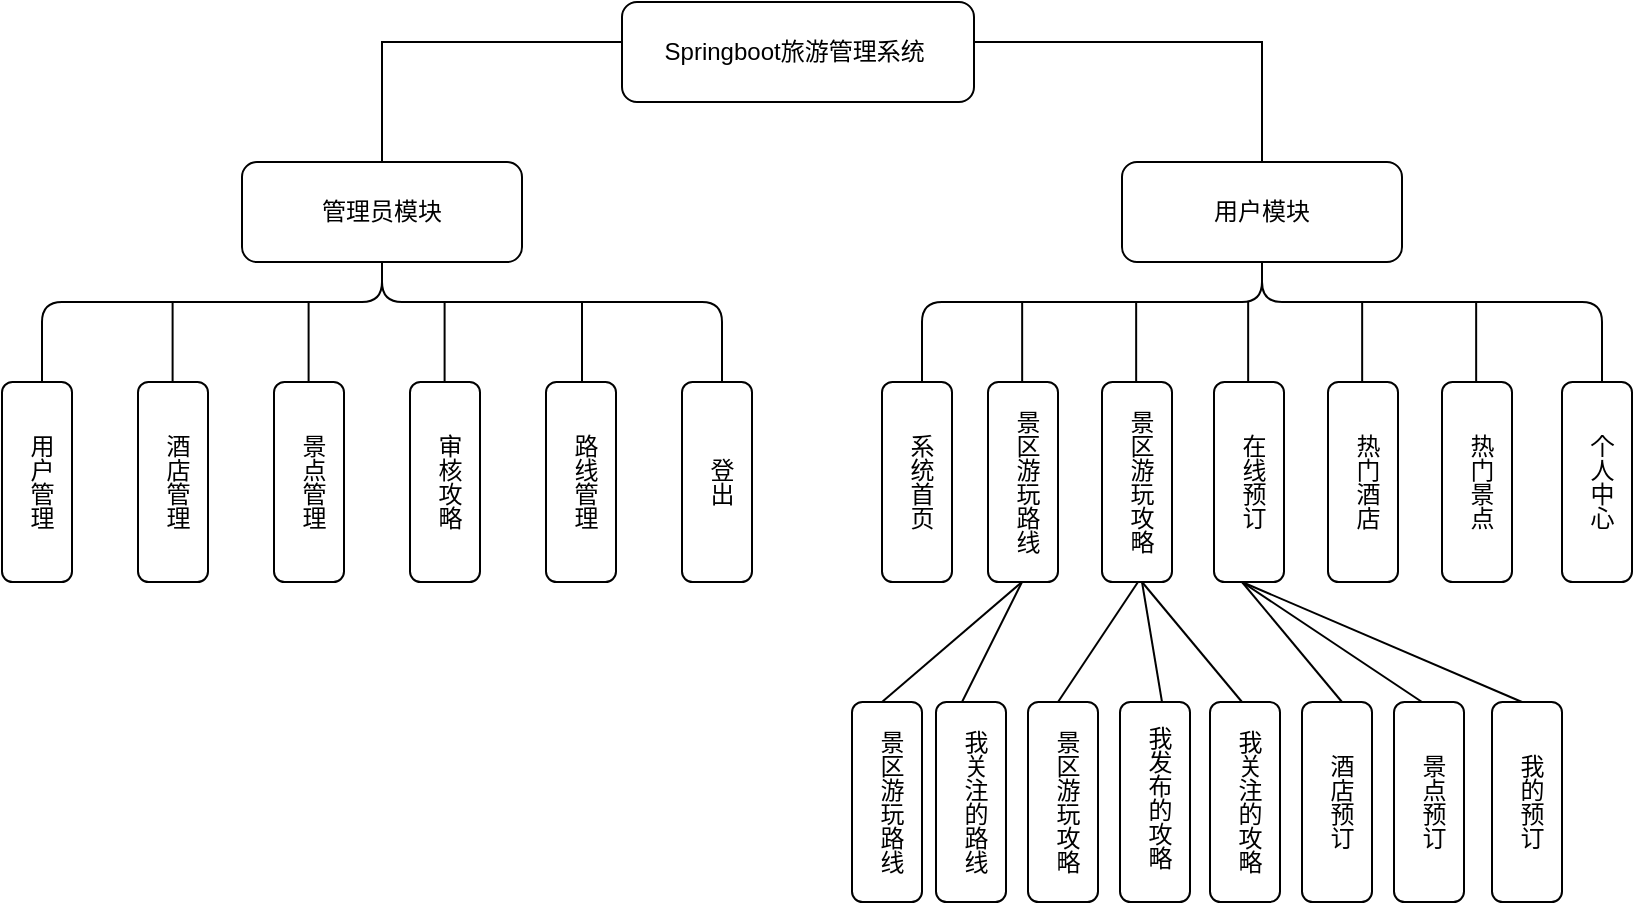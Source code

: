 <mxfile version="24.2.5" type="github">
  <diagram id="prtHgNgQTEPvFCAcTncT" name="Page-1">
    <mxGraphModel dx="617" dy="681" grid="1" gridSize="10" guides="1" tooltips="1" connect="1" arrows="1" fold="1" page="1" pageScale="1" pageWidth="827" pageHeight="1169" math="0" shadow="0">
      <root>
        <mxCell id="0" />
        <mxCell id="1" parent="0" />
        <mxCell id="Rg2QCjTxB51-4lgKOYer-8" value="Springboot旅游管理系统&amp;nbsp;" style="rounded=1;whiteSpace=wrap;html=1;movable=0;resizable=0;rotatable=0;deletable=0;editable=0;locked=1;connectable=0;" vertex="1" parent="1">
          <mxGeometry x="330" y="250" width="176" height="50" as="geometry" />
        </mxCell>
        <mxCell id="Rg2QCjTxB51-4lgKOYer-10" value="" style="shape=curlyBracket;whiteSpace=wrap;html=1;rounded=1;flipH=1;labelPosition=right;verticalLabelPosition=middle;align=left;verticalAlign=middle;direction=south;size=0.5;points=[[0,0.75,0,0,0],[0.1,0.5,0,0,0],[0.25,0.2,0,0,0],[0.25,1,0,0,0],[0.5,0,0,0,0],[0.5,1,0,0,0],[0.75,0.25,0,0,0],[0.75,1,0,0,0],[0.9,0.5,0,0,0],[1,0.75,0,0,0]];movable=0;resizable=0;rotatable=0;deletable=0;editable=0;locked=1;connectable=0;" vertex="1" parent="1">
          <mxGeometry x="40" y="360" width="340" height="80" as="geometry" />
        </mxCell>
        <mxCell id="Rg2QCjTxB51-4lgKOYer-12" value="" style="shape=partialRectangle;whiteSpace=wrap;html=1;bottom=0;right=0;fillColor=none;rounded=1;movable=0;resizable=0;rotatable=0;deletable=0;editable=0;locked=1;connectable=0;" vertex="1" parent="1">
          <mxGeometry x="210" y="270" width="120" height="60" as="geometry" />
        </mxCell>
        <mxCell id="Rg2QCjTxB51-4lgKOYer-14" value="" style="shape=partialRectangle;whiteSpace=wrap;html=1;top=0;left=0;fillColor=none;direction=west;flipH=1;rounded=1;movable=0;resizable=0;rotatable=0;deletable=0;editable=0;locked=1;connectable=0;" vertex="1" parent="1">
          <mxGeometry x="506" y="270" width="144" height="60" as="geometry" />
        </mxCell>
        <mxCell id="Rg2QCjTxB51-4lgKOYer-17" value="管理员模块" style="rounded=1;whiteSpace=wrap;html=1;movable=0;resizable=0;rotatable=0;deletable=0;editable=0;locked=1;connectable=0;" vertex="1" parent="1">
          <mxGeometry x="140" y="330" width="140" height="50" as="geometry" />
        </mxCell>
        <mxCell id="Rg2QCjTxB51-4lgKOYer-20" value="" style="shape=curlyBracket;whiteSpace=wrap;html=1;rounded=1;flipH=1;labelPosition=right;verticalLabelPosition=middle;align=left;verticalAlign=middle;direction=south;size=0.5;movable=0;resizable=0;rotatable=0;deletable=0;editable=0;locked=1;connectable=0;" vertex="1" parent="1">
          <mxGeometry x="480" y="360" width="340" height="80" as="geometry" />
        </mxCell>
        <mxCell id="Rg2QCjTxB51-4lgKOYer-18" value="用户模块" style="rounded=1;whiteSpace=wrap;html=1;movable=0;resizable=0;rotatable=0;deletable=0;editable=0;locked=1;connectable=0;" vertex="1" parent="1">
          <mxGeometry x="580" y="330" width="140" height="50" as="geometry" />
        </mxCell>
        <mxCell id="Rg2QCjTxB51-4lgKOYer-24" value="" style="endArrow=none;html=1;rounded=1;movable=1;resizable=1;rotatable=1;deletable=1;editable=1;locked=0;connectable=1;" edge="1" parent="1">
          <mxGeometry width="50" height="50" relative="1" as="geometry">
            <mxPoint x="310" y="440" as="sourcePoint" />
            <mxPoint x="310" y="400" as="targetPoint" />
          </mxGeometry>
        </mxCell>
        <mxCell id="Rg2QCjTxB51-4lgKOYer-25" value="用户管理" style="rounded=1;whiteSpace=wrap;html=1;textDirection=vertical-rl;movable=0;resizable=0;rotatable=0;deletable=0;editable=0;locked=1;connectable=0;" vertex="1" parent="1">
          <mxGeometry x="20" y="440" width="35" height="100" as="geometry" />
        </mxCell>
        <mxCell id="Rg2QCjTxB51-4lgKOYer-26" value="酒店管理" style="rounded=1;whiteSpace=wrap;html=1;textDirection=vertical-rl;movable=0;resizable=0;rotatable=0;deletable=0;editable=0;locked=1;connectable=0;" vertex="1" parent="1">
          <mxGeometry x="88" y="440" width="35" height="100" as="geometry" />
        </mxCell>
        <mxCell id="Rg2QCjTxB51-4lgKOYer-27" value="景点管理" style="rounded=1;whiteSpace=wrap;html=1;textDirection=vertical-rl;movable=0;resizable=0;rotatable=0;deletable=0;editable=0;locked=1;connectable=0;" vertex="1" parent="1">
          <mxGeometry x="156" y="440" width="35" height="100" as="geometry" />
        </mxCell>
        <mxCell id="Rg2QCjTxB51-4lgKOYer-28" value="审核攻略" style="rounded=1;whiteSpace=wrap;html=1;textDirection=vertical-rl;movable=0;resizable=0;rotatable=0;deletable=0;editable=0;locked=1;connectable=0;" vertex="1" parent="1">
          <mxGeometry x="224" y="440" width="35" height="100" as="geometry" />
        </mxCell>
        <mxCell id="Rg2QCjTxB51-4lgKOYer-29" value="路线管理" style="rounded=1;whiteSpace=wrap;html=1;textDirection=vertical-rl;movable=0;resizable=0;rotatable=0;deletable=0;editable=0;locked=1;connectable=0;" vertex="1" parent="1">
          <mxGeometry x="292" y="440" width="35" height="100" as="geometry" />
        </mxCell>
        <mxCell id="Rg2QCjTxB51-4lgKOYer-30" value="登出" style="rounded=1;whiteSpace=wrap;html=1;textDirection=vertical-rl;movable=0;resizable=0;rotatable=0;deletable=0;editable=0;locked=1;connectable=0;" vertex="1" parent="1">
          <mxGeometry x="360" y="440" width="35" height="100" as="geometry" />
        </mxCell>
        <mxCell id="Rg2QCjTxB51-4lgKOYer-32" value="" style="endArrow=none;html=1;rounded=1;movable=0;resizable=0;rotatable=0;deletable=0;editable=0;locked=1;connectable=0;" edge="1" parent="1">
          <mxGeometry width="50" height="50" relative="1" as="geometry">
            <mxPoint x="241.3" y="440" as="sourcePoint" />
            <mxPoint x="241.3" y="400" as="targetPoint" />
          </mxGeometry>
        </mxCell>
        <mxCell id="Rg2QCjTxB51-4lgKOYer-33" value="" style="endArrow=none;html=1;rounded=1;movable=0;resizable=0;rotatable=0;deletable=0;editable=0;locked=1;connectable=0;" edge="1" parent="1">
          <mxGeometry width="50" height="50" relative="1" as="geometry">
            <mxPoint x="173.3" y="440" as="sourcePoint" />
            <mxPoint x="173.3" y="400" as="targetPoint" />
          </mxGeometry>
        </mxCell>
        <mxCell id="Rg2QCjTxB51-4lgKOYer-34" value="" style="endArrow=none;html=1;rounded=1;movable=0;resizable=0;rotatable=0;deletable=0;editable=0;locked=1;connectable=0;" edge="1" parent="1">
          <mxGeometry width="50" height="50" relative="1" as="geometry">
            <mxPoint x="105.3" y="440" as="sourcePoint" />
            <mxPoint x="105.3" y="400" as="targetPoint" />
          </mxGeometry>
        </mxCell>
        <mxCell id="Rg2QCjTxB51-4lgKOYer-35" value="系统首页" style="rounded=1;whiteSpace=wrap;html=1;textDirection=vertical-rl;movable=1;resizable=1;rotatable=1;deletable=1;editable=1;locked=0;connectable=1;" vertex="1" parent="1">
          <mxGeometry x="460" y="440" width="35" height="100" as="geometry" />
        </mxCell>
        <mxCell id="Rg2QCjTxB51-4lgKOYer-37" value="热门酒店" style="rounded=1;whiteSpace=wrap;html=1;textDirection=vertical-rl;movable=0;resizable=0;rotatable=0;deletable=0;editable=0;locked=1;connectable=0;" vertex="1" parent="1">
          <mxGeometry x="683" y="440" width="35" height="100" as="geometry" />
        </mxCell>
        <mxCell id="Rg2QCjTxB51-4lgKOYer-38" value="热门景点" style="rounded=1;whiteSpace=wrap;html=1;textDirection=vertical-rl;movable=0;resizable=0;rotatable=0;deletable=0;editable=0;locked=1;connectable=0;" vertex="1" parent="1">
          <mxGeometry x="740" y="440" width="35" height="100" as="geometry" />
        </mxCell>
        <mxCell id="Rg2QCjTxB51-4lgKOYer-40" value="个人中心" style="rounded=1;whiteSpace=wrap;html=1;textDirection=vertical-rl;movable=0;resizable=0;rotatable=0;deletable=0;editable=0;locked=1;connectable=0;" vertex="1" parent="1">
          <mxGeometry x="800" y="440" width="35" height="100" as="geometry" />
        </mxCell>
        <mxCell id="Rg2QCjTxB51-4lgKOYer-41" value="景区游玩路线" style="rounded=1;whiteSpace=wrap;html=1;textDirection=vertical-rl;movable=0;resizable=0;rotatable=0;deletable=0;editable=0;locked=1;connectable=0;" vertex="1" parent="1">
          <mxGeometry x="513" y="440" width="35" height="100" as="geometry" />
        </mxCell>
        <mxCell id="Rg2QCjTxB51-4lgKOYer-43" value="景区游玩攻略" style="rounded=1;whiteSpace=wrap;html=1;textDirection=vertical-rl;movable=0;resizable=0;rotatable=0;deletable=0;editable=0;locked=1;connectable=0;" vertex="1" parent="1">
          <mxGeometry x="570" y="440" width="35" height="100" as="geometry" />
        </mxCell>
        <mxCell id="Rg2QCjTxB51-4lgKOYer-44" value="在线预订" style="rounded=1;whiteSpace=wrap;html=1;textDirection=vertical-rl;movable=0;resizable=0;rotatable=0;deletable=0;editable=0;locked=1;connectable=0;" vertex="1" parent="1">
          <mxGeometry x="626" y="440" width="35" height="100" as="geometry" />
        </mxCell>
        <mxCell id="Rg2QCjTxB51-4lgKOYer-45" value="" style="endArrow=none;html=1;rounded=1;movable=1;resizable=1;rotatable=1;deletable=1;editable=1;locked=0;connectable=1;" edge="1" parent="1">
          <mxGeometry width="50" height="50" relative="1" as="geometry">
            <mxPoint x="530.08" y="440" as="sourcePoint" />
            <mxPoint x="530.08" y="400" as="targetPoint" />
          </mxGeometry>
        </mxCell>
        <mxCell id="Rg2QCjTxB51-4lgKOYer-46" value="" style="endArrow=none;html=1;rounded=1;movable=1;resizable=1;rotatable=1;deletable=1;editable=1;locked=0;connectable=1;" edge="1" parent="1">
          <mxGeometry width="50" height="50" relative="1" as="geometry">
            <mxPoint x="587.08" y="440" as="sourcePoint" />
            <mxPoint x="587.08" y="400" as="targetPoint" />
          </mxGeometry>
        </mxCell>
        <mxCell id="Rg2QCjTxB51-4lgKOYer-47" value="" style="endArrow=none;html=1;rounded=1;movable=1;resizable=1;rotatable=1;deletable=1;editable=1;locked=0;connectable=1;" edge="1" parent="1">
          <mxGeometry width="50" height="50" relative="1" as="geometry">
            <mxPoint x="643.08" y="440" as="sourcePoint" />
            <mxPoint x="643.08" y="400" as="targetPoint" />
          </mxGeometry>
        </mxCell>
        <mxCell id="Rg2QCjTxB51-4lgKOYer-48" value="" style="endArrow=none;html=1;rounded=1;movable=1;resizable=1;rotatable=1;deletable=1;editable=1;locked=0;connectable=1;" edge="1" parent="1">
          <mxGeometry width="50" height="50" relative="1" as="geometry">
            <mxPoint x="700.08" y="440" as="sourcePoint" />
            <mxPoint x="700.08" y="400" as="targetPoint" />
          </mxGeometry>
        </mxCell>
        <mxCell id="Rg2QCjTxB51-4lgKOYer-49" value="" style="endArrow=none;html=1;rounded=1;movable=1;resizable=1;rotatable=1;deletable=1;editable=1;locked=0;connectable=1;" edge="1" parent="1">
          <mxGeometry width="50" height="50" relative="1" as="geometry">
            <mxPoint x="757.08" y="440" as="sourcePoint" />
            <mxPoint x="757.08" y="400" as="targetPoint" />
          </mxGeometry>
        </mxCell>
        <mxCell id="Rg2QCjTxB51-4lgKOYer-50" value="景区游玩路线" style="rounded=1;whiteSpace=wrap;html=1;textDirection=vertical-rl;movable=0;resizable=0;rotatable=0;deletable=0;editable=0;locked=1;connectable=0;" vertex="1" parent="1">
          <mxGeometry x="445" y="600" width="35" height="100" as="geometry" />
        </mxCell>
        <mxCell id="Rg2QCjTxB51-4lgKOYer-51" value="我关注的路线" style="rounded=1;whiteSpace=wrap;html=1;textDirection=vertical-rl;movable=0;resizable=0;rotatable=0;deletable=0;editable=0;locked=1;connectable=0;" vertex="1" parent="1">
          <mxGeometry x="487" y="600" width="35" height="100" as="geometry" />
        </mxCell>
        <mxCell id="Rg2QCjTxB51-4lgKOYer-52" value="景区游玩攻略" style="rounded=1;whiteSpace=wrap;html=1;textDirection=vertical-rl;movable=0;resizable=0;rotatable=0;deletable=0;editable=0;locked=1;connectable=0;" vertex="1" parent="1">
          <mxGeometry x="533" y="600" width="35" height="100" as="geometry" />
        </mxCell>
        <mxCell id="Rg2QCjTxB51-4lgKOYer-53" value="我发布的攻略&amp;nbsp;" style="rounded=1;whiteSpace=wrap;html=1;textDirection=vertical-rl;movable=0;resizable=0;rotatable=0;deletable=0;editable=0;locked=1;connectable=0;" vertex="1" parent="1">
          <mxGeometry x="579" y="600" width="35" height="100" as="geometry" />
        </mxCell>
        <mxCell id="Rg2QCjTxB51-4lgKOYer-54" value="我关注的攻略" style="rounded=1;whiteSpace=wrap;html=1;textDirection=vertical-rl;movable=0;resizable=0;rotatable=0;deletable=0;editable=0;locked=1;connectable=0;" vertex="1" parent="1">
          <mxGeometry x="624" y="600" width="35" height="100" as="geometry" />
        </mxCell>
        <mxCell id="Rg2QCjTxB51-4lgKOYer-55" value="酒店预订" style="rounded=1;whiteSpace=wrap;html=1;textDirection=vertical-rl;movable=0;resizable=0;rotatable=0;deletable=0;editable=0;locked=1;connectable=0;" vertex="1" parent="1">
          <mxGeometry x="670" y="600" width="35" height="100" as="geometry" />
        </mxCell>
        <mxCell id="Rg2QCjTxB51-4lgKOYer-56" value="景点预订" style="rounded=1;whiteSpace=wrap;html=1;textDirection=vertical-rl;movable=0;resizable=0;rotatable=0;deletable=0;editable=0;locked=1;connectable=0;" vertex="1" parent="1">
          <mxGeometry x="716" y="600" width="35" height="100" as="geometry" />
        </mxCell>
        <mxCell id="Rg2QCjTxB51-4lgKOYer-57" value="我的预订" style="rounded=1;whiteSpace=wrap;html=1;textDirection=vertical-rl;movable=0;resizable=0;rotatable=0;deletable=0;editable=0;locked=1;connectable=0;" vertex="1" parent="1">
          <mxGeometry x="765" y="600" width="35" height="100" as="geometry" />
        </mxCell>
        <mxCell id="Rg2QCjTxB51-4lgKOYer-58" value="" style="endArrow=none;html=1;rounded=1;" edge="1" parent="1">
          <mxGeometry width="50" height="50" relative="1" as="geometry">
            <mxPoint x="460" y="600" as="sourcePoint" />
            <mxPoint x="530" y="540" as="targetPoint" />
          </mxGeometry>
        </mxCell>
        <mxCell id="Rg2QCjTxB51-4lgKOYer-59" value="" style="endArrow=none;html=1;rounded=1;" edge="1" parent="1">
          <mxGeometry width="50" height="50" relative="1" as="geometry">
            <mxPoint x="500" y="600" as="sourcePoint" />
            <mxPoint x="530" y="540" as="targetPoint" />
          </mxGeometry>
        </mxCell>
        <mxCell id="Rg2QCjTxB51-4lgKOYer-60" value="" style="endArrow=none;html=1;rounded=1;" edge="1" parent="1">
          <mxGeometry width="50" height="50" relative="1" as="geometry">
            <mxPoint x="548" y="600" as="sourcePoint" />
            <mxPoint x="588" y="540" as="targetPoint" />
          </mxGeometry>
        </mxCell>
        <mxCell id="Rg2QCjTxB51-4lgKOYer-61" value="" style="endArrow=none;html=1;rounded=1;" edge="1" parent="1">
          <mxGeometry width="50" height="50" relative="1" as="geometry">
            <mxPoint x="600" y="600" as="sourcePoint" />
            <mxPoint x="590" y="540" as="targetPoint" />
          </mxGeometry>
        </mxCell>
        <mxCell id="Rg2QCjTxB51-4lgKOYer-62" value="" style="endArrow=none;html=1;rounded=1;" edge="1" parent="1">
          <mxGeometry width="50" height="50" relative="1" as="geometry">
            <mxPoint x="640" y="600" as="sourcePoint" />
            <mxPoint x="590" y="540" as="targetPoint" />
          </mxGeometry>
        </mxCell>
        <mxCell id="Rg2QCjTxB51-4lgKOYer-63" value="" style="endArrow=none;html=1;rounded=1;" edge="1" parent="1">
          <mxGeometry width="50" height="50" relative="1" as="geometry">
            <mxPoint x="690" y="600" as="sourcePoint" />
            <mxPoint x="640" y="540" as="targetPoint" />
          </mxGeometry>
        </mxCell>
        <mxCell id="Rg2QCjTxB51-4lgKOYer-64" value="" style="endArrow=none;html=1;rounded=1;" edge="1" parent="1">
          <mxGeometry width="50" height="50" relative="1" as="geometry">
            <mxPoint x="730" y="600" as="sourcePoint" />
            <mxPoint x="640" y="540" as="targetPoint" />
          </mxGeometry>
        </mxCell>
        <mxCell id="Rg2QCjTxB51-4lgKOYer-65" value="" style="endArrow=none;html=1;rounded=1;" edge="1" parent="1">
          <mxGeometry width="50" height="50" relative="1" as="geometry">
            <mxPoint x="780" y="600" as="sourcePoint" />
            <mxPoint x="640" y="540" as="targetPoint" />
          </mxGeometry>
        </mxCell>
      </root>
    </mxGraphModel>
  </diagram>
</mxfile>
